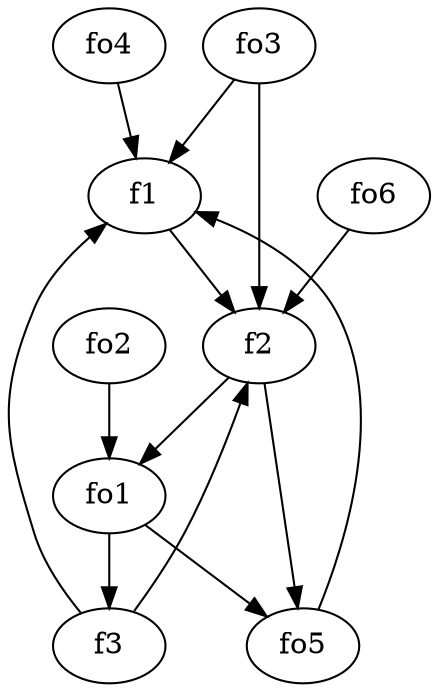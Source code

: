 strict digraph  {
f1;
f2;
f3;
fo1;
fo2;
fo3;
fo4;
fo5;
fo6;
f1 -> f2  [weight=2];
f2 -> fo5  [weight=2];
f2 -> fo1  [weight=2];
f3 -> f2  [weight=2];
f3 -> f1  [weight=2];
fo1 -> fo5  [weight=2];
fo1 -> f3  [weight=2];
fo2 -> fo1  [weight=2];
fo3 -> f2  [weight=2];
fo3 -> f1  [weight=2];
fo4 -> f1  [weight=2];
fo5 -> f1  [weight=2];
fo6 -> f2  [weight=2];
}
